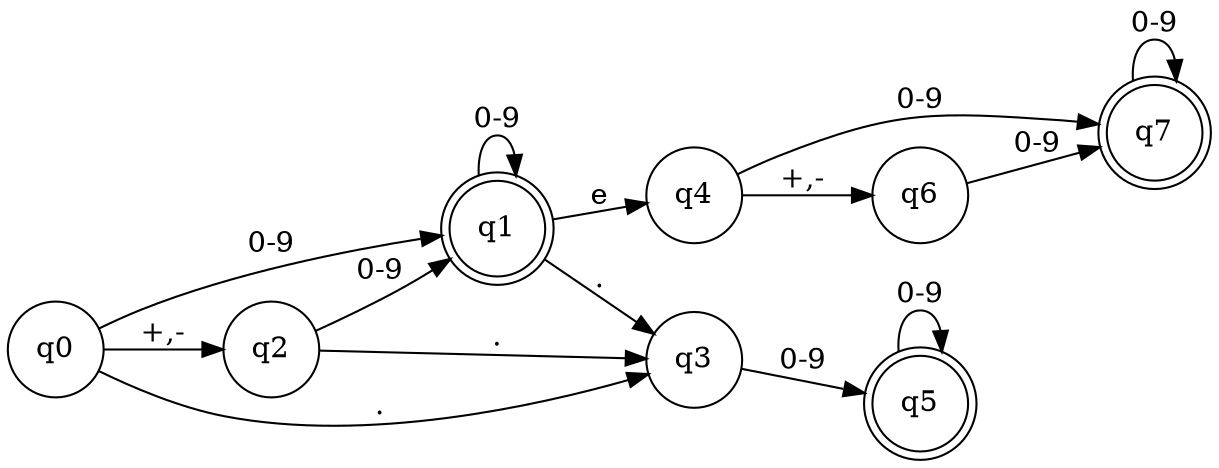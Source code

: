 digraph Comma2_Dot {
rankdir=LR;
node [shape = doublecircle];
 q1;  q5;  q7; 
 node [shape = circle];
q4 -> q6 [ label = "+,-" ] 
q0 -> q2 [ label = "+,-" ] 
q2 -> q3 [ label = "." ] 
q0 -> q3 [ label = "." ] 
q1 -> q3 [ label = "." ] 
q0 -> q1 [ label = "0-9" ] 
q1 -> q1 [ label = "0-9" ] 
q2 -> q1 [ label = "0-9" ] 
q3 -> q5 [ label = "0-9" ] 
q4 -> q7 [ label = "0-9" ] 
q5 -> q5 [ label = "0-9" ] 
q6 -> q7 [ label = "0-9" ] 
q7 -> q7 [ label = "0-9" ] 
q1 -> q4 [ label = "e" ] 

}